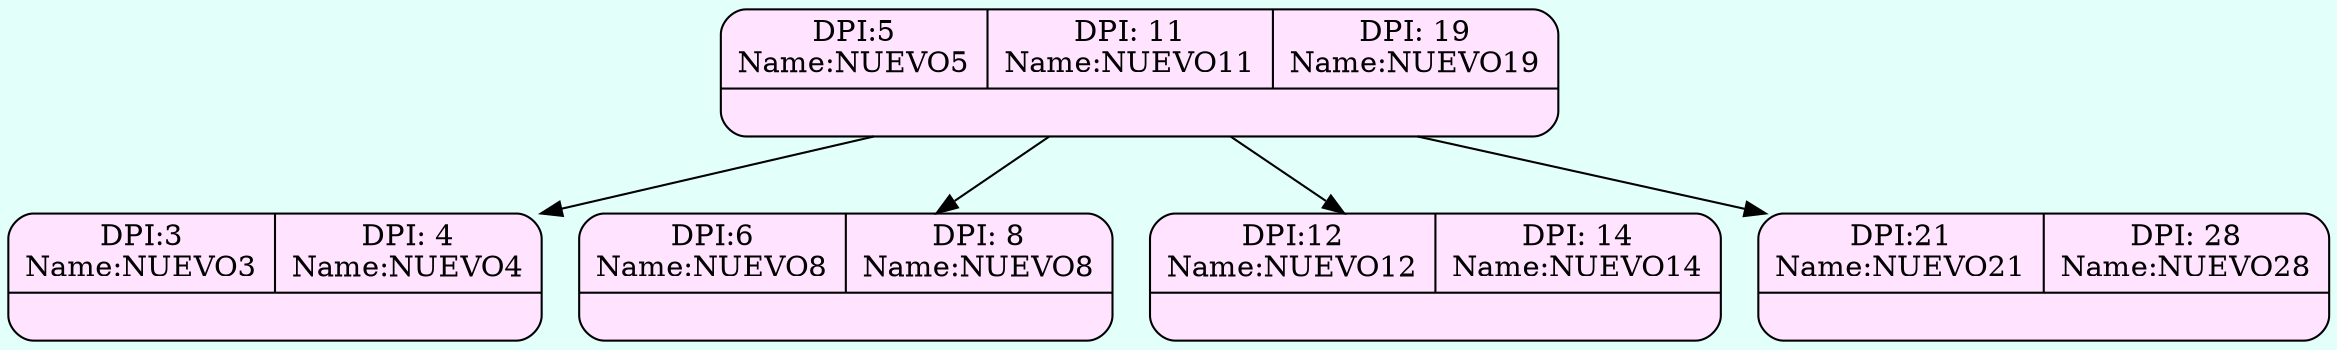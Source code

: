 digraph structs {
  bgcolor = "#E3FFFA"
 node [shape=Mrecord fillcolor="#FFE3FF" style =filled];
struct1143935714[label="{{DPI:5\nName:NUEVO5|DPI: 11\nName:NUEVO11|DPI: 19\nName:NUEVO19}|<here>}"];
struct1504750279[label="{{DPI:3\nName:NUEVO3|DPI: 4\nName:NUEVO4}|<here>}"];
struct393914336[label="{{DPI:6\nName:NUEVO8|DPI: 8\nName:NUEVO8}|<here>}"];
struct746869395[label="{{DPI:12\nName:NUEVO12|DPI: 14\nName:NUEVO14}|<here>}"];
struct268496355[label="{{DPI:21\nName:NUEVO21|DPI: 28\nName:NUEVO28}|<here>}"];

struct1143935714->struct1504750279;
struct1143935714->struct393914336;
struct1143935714->struct746869395;
struct1143935714->struct268496355;
}